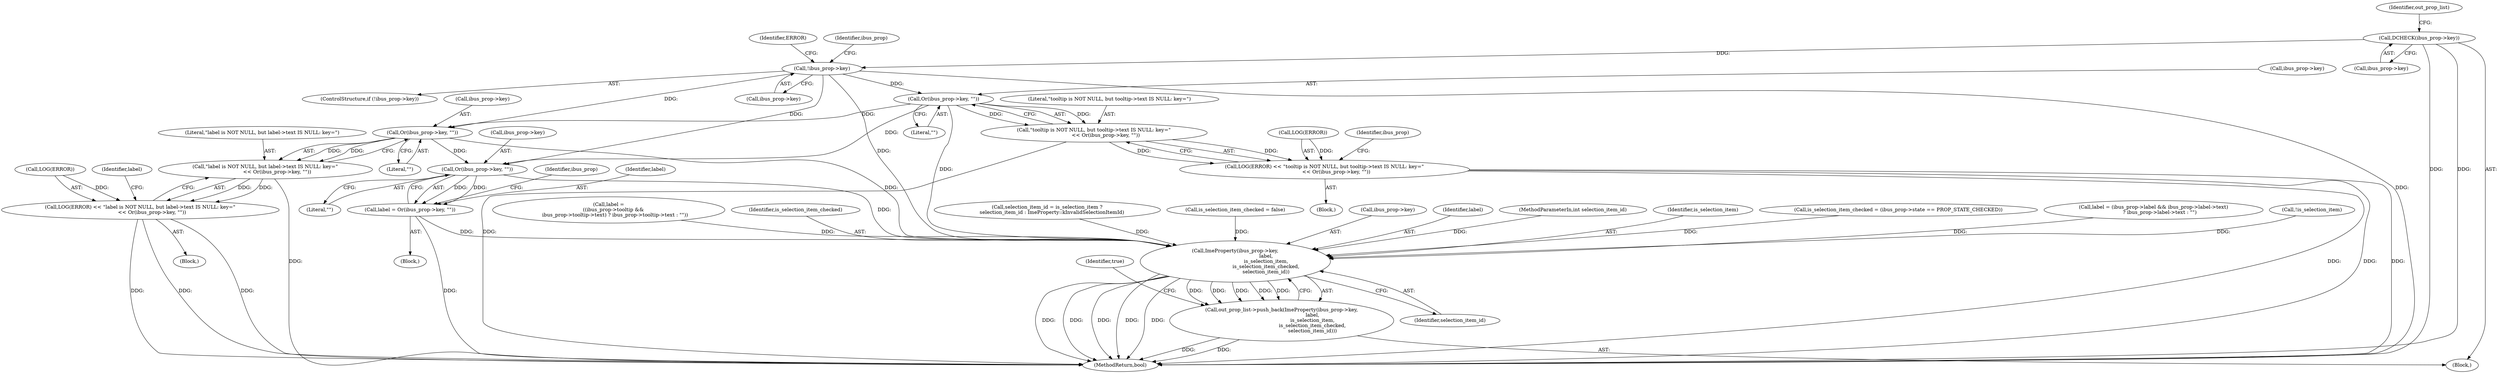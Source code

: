 digraph "0_Chrome_dc7b094a338c6c521f918f478e993f0f74bbea0d_55@pointer" {
"1000107" [label="(Call,DCHECK(ibus_prop->key))"];
"1000224" [label="(Call,!ibus_prop->key)"];
"1000250" [label="(Call,Or(ibus_prop->key, \"\"))"];
"1000248" [label="(Call,\"tooltip is NOT NULL, but tooltip->text IS NULL: key=\"\n               << Or(ibus_prop->key, \"\"))"];
"1000245" [label="(Call,LOG(ERROR) << \"tooltip is NOT NULL, but tooltip->text IS NULL: key=\"\n               << Or(ibus_prop->key, \"\"))"];
"1000272" [label="(Call,Or(ibus_prop->key, \"\"))"];
"1000270" [label="(Call,\"label is NOT NULL, but label->text IS NULL: key=\"\n               << Or(ibus_prop->key, \"\"))"];
"1000267" [label="(Call,LOG(ERROR) << \"label is NOT NULL, but label->text IS NULL: key=\"\n               << Or(ibus_prop->key, \"\"))"];
"1000322" [label="(Call,Or(ibus_prop->key, \"\"))"];
"1000320" [label="(Call,label = Or(ibus_prop->key, \"\"))"];
"1000328" [label="(Call,ImeProperty(ibus_prop->key,\n                                       label,\n                                       is_selection_item,\n                                       is_selection_item_checked,\n                                       selection_item_id))"];
"1000327" [label="(Call,out_prop_list->push_back(ImeProperty(ibus_prop->key,\n                                       label,\n                                       is_selection_item,\n                                       is_selection_item_checked,\n                                       selection_item_id)))"];
"1000320" [label="(Call,label = Or(ibus_prop->key, \"\"))"];
"1000112" [label="(Identifier,out_prop_list)"];
"1000104" [label="(Block,)"];
"1000251" [label="(Call,ibus_prop->key)"];
"1000216" [label="(Call,is_selection_item_checked = (ibus_prop->state == PROP_STATE_CHECKED))"];
"1000299" [label="(Call,label = (ibus_prop->label && ibus_prop->label->text)\n        ? ibus_prop->label->text : \"\")"];
"1000267" [label="(Call,LOG(ERROR) << \"label is NOT NULL, but label->text IS NULL: key=\"\n               << Or(ibus_prop->key, \"\"))"];
"1000200" [label="(Call,!is_selection_item)"];
"1000108" [label="(Call,ibus_prop->key)"];
"1000337" [label="(Identifier,true)"];
"1000273" [label="(Call,ibus_prop->key)"];
"1000266" [label="(Block,)"];
"1000276" [label="(Literal,\"\")"];
"1000278" [label="(Call,label =\n      ((ibus_prop->tooltip &&\n        ibus_prop->tooltip->text) ? ibus_prop->tooltip->text : \"\"))"];
"1000272" [label="(Call,Or(ibus_prop->key, \"\"))"];
"1000258" [label="(Identifier,ibus_prop)"];
"1000224" [label="(Call,!ibus_prop->key)"];
"1000334" [label="(Identifier,is_selection_item_checked)"];
"1000323" [label="(Call,ibus_prop->key)"];
"1000249" [label="(Literal,\"tooltip is NOT NULL, but tooltip->text IS NULL: key=\")"];
"1000174" [label="(Call,selection_item_id = is_selection_item ?\n      selection_item_id : ImeProperty::kInvalidSelectionItemId)"];
"1000327" [label="(Call,out_prop_list->push_back(ImeProperty(ibus_prop->key,\n                                       label,\n                                       is_selection_item,\n                                       is_selection_item_checked,\n                                       selection_item_id)))"];
"1000250" [label="(Call,Or(ibus_prop->key, \"\"))"];
"1000231" [label="(Identifier,ERROR)"];
"1000330" [label="(Identifier,ibus_prop)"];
"1000338" [label="(MethodReturn,bool)"];
"1000254" [label="(Literal,\"\")"];
"1000270" [label="(Call,\"label is NOT NULL, but label->text IS NULL: key=\"\n               << Or(ibus_prop->key, \"\"))"];
"1000246" [label="(Call,LOG(ERROR))"];
"1000245" [label="(Call,LOG(ERROR) << \"tooltip is NOT NULL, but tooltip->text IS NULL: key=\"\n               << Or(ibus_prop->key, \"\"))"];
"1000271" [label="(Literal,\"label is NOT NULL, but label->text IS NULL: key=\")"];
"1000328" [label="(Call,ImeProperty(ibus_prop->key,\n                                       label,\n                                       is_selection_item,\n                                       is_selection_item_checked,\n                                       selection_item_id))"];
"1000181" [label="(Call,is_selection_item_checked = false)"];
"1000329" [label="(Call,ibus_prop->key)"];
"1000244" [label="(Block,)"];
"1000225" [label="(Call,ibus_prop->key)"];
"1000335" [label="(Identifier,selection_item_id)"];
"1000223" [label="(ControlStructure,if (!ibus_prop->key))"];
"1000332" [label="(Identifier,label)"];
"1000322" [label="(Call,Or(ibus_prop->key, \"\"))"];
"1000279" [label="(Identifier,label)"];
"1000102" [label="(MethodParameterIn,int selection_item_id)"];
"1000321" [label="(Identifier,label)"];
"1000236" [label="(Identifier,ibus_prop)"];
"1000333" [label="(Identifier,is_selection_item)"];
"1000107" [label="(Call,DCHECK(ibus_prop->key))"];
"1000268" [label="(Call,LOG(ERROR))"];
"1000319" [label="(Block,)"];
"1000248" [label="(Call,\"tooltip is NOT NULL, but tooltip->text IS NULL: key=\"\n               << Or(ibus_prop->key, \"\"))"];
"1000326" [label="(Literal,\"\")"];
"1000107" -> "1000104"  [label="AST: "];
"1000107" -> "1000108"  [label="CFG: "];
"1000108" -> "1000107"  [label="AST: "];
"1000112" -> "1000107"  [label="CFG: "];
"1000107" -> "1000338"  [label="DDG: "];
"1000107" -> "1000338"  [label="DDG: "];
"1000107" -> "1000224"  [label="DDG: "];
"1000224" -> "1000223"  [label="AST: "];
"1000224" -> "1000225"  [label="CFG: "];
"1000225" -> "1000224"  [label="AST: "];
"1000231" -> "1000224"  [label="CFG: "];
"1000236" -> "1000224"  [label="CFG: "];
"1000224" -> "1000338"  [label="DDG: "];
"1000224" -> "1000250"  [label="DDG: "];
"1000224" -> "1000272"  [label="DDG: "];
"1000224" -> "1000322"  [label="DDG: "];
"1000224" -> "1000328"  [label="DDG: "];
"1000250" -> "1000248"  [label="AST: "];
"1000250" -> "1000254"  [label="CFG: "];
"1000251" -> "1000250"  [label="AST: "];
"1000254" -> "1000250"  [label="AST: "];
"1000248" -> "1000250"  [label="CFG: "];
"1000250" -> "1000248"  [label="DDG: "];
"1000250" -> "1000248"  [label="DDG: "];
"1000250" -> "1000272"  [label="DDG: "];
"1000250" -> "1000322"  [label="DDG: "];
"1000250" -> "1000328"  [label="DDG: "];
"1000248" -> "1000245"  [label="AST: "];
"1000249" -> "1000248"  [label="AST: "];
"1000245" -> "1000248"  [label="CFG: "];
"1000248" -> "1000338"  [label="DDG: "];
"1000248" -> "1000245"  [label="DDG: "];
"1000248" -> "1000245"  [label="DDG: "];
"1000245" -> "1000244"  [label="AST: "];
"1000246" -> "1000245"  [label="AST: "];
"1000258" -> "1000245"  [label="CFG: "];
"1000245" -> "1000338"  [label="DDG: "];
"1000245" -> "1000338"  [label="DDG: "];
"1000245" -> "1000338"  [label="DDG: "];
"1000246" -> "1000245"  [label="DDG: "];
"1000272" -> "1000270"  [label="AST: "];
"1000272" -> "1000276"  [label="CFG: "];
"1000273" -> "1000272"  [label="AST: "];
"1000276" -> "1000272"  [label="AST: "];
"1000270" -> "1000272"  [label="CFG: "];
"1000272" -> "1000270"  [label="DDG: "];
"1000272" -> "1000270"  [label="DDG: "];
"1000272" -> "1000322"  [label="DDG: "];
"1000272" -> "1000328"  [label="DDG: "];
"1000270" -> "1000267"  [label="AST: "];
"1000271" -> "1000270"  [label="AST: "];
"1000267" -> "1000270"  [label="CFG: "];
"1000270" -> "1000338"  [label="DDG: "];
"1000270" -> "1000267"  [label="DDG: "];
"1000270" -> "1000267"  [label="DDG: "];
"1000267" -> "1000266"  [label="AST: "];
"1000268" -> "1000267"  [label="AST: "];
"1000279" -> "1000267"  [label="CFG: "];
"1000267" -> "1000338"  [label="DDG: "];
"1000267" -> "1000338"  [label="DDG: "];
"1000267" -> "1000338"  [label="DDG: "];
"1000268" -> "1000267"  [label="DDG: "];
"1000322" -> "1000320"  [label="AST: "];
"1000322" -> "1000326"  [label="CFG: "];
"1000323" -> "1000322"  [label="AST: "];
"1000326" -> "1000322"  [label="AST: "];
"1000320" -> "1000322"  [label="CFG: "];
"1000322" -> "1000320"  [label="DDG: "];
"1000322" -> "1000320"  [label="DDG: "];
"1000322" -> "1000328"  [label="DDG: "];
"1000320" -> "1000319"  [label="AST: "];
"1000321" -> "1000320"  [label="AST: "];
"1000330" -> "1000320"  [label="CFG: "];
"1000320" -> "1000338"  [label="DDG: "];
"1000320" -> "1000328"  [label="DDG: "];
"1000328" -> "1000327"  [label="AST: "];
"1000328" -> "1000335"  [label="CFG: "];
"1000329" -> "1000328"  [label="AST: "];
"1000332" -> "1000328"  [label="AST: "];
"1000333" -> "1000328"  [label="AST: "];
"1000334" -> "1000328"  [label="AST: "];
"1000335" -> "1000328"  [label="AST: "];
"1000327" -> "1000328"  [label="CFG: "];
"1000328" -> "1000338"  [label="DDG: "];
"1000328" -> "1000338"  [label="DDG: "];
"1000328" -> "1000338"  [label="DDG: "];
"1000328" -> "1000338"  [label="DDG: "];
"1000328" -> "1000338"  [label="DDG: "];
"1000328" -> "1000327"  [label="DDG: "];
"1000328" -> "1000327"  [label="DDG: "];
"1000328" -> "1000327"  [label="DDG: "];
"1000328" -> "1000327"  [label="DDG: "];
"1000328" -> "1000327"  [label="DDG: "];
"1000299" -> "1000328"  [label="DDG: "];
"1000278" -> "1000328"  [label="DDG: "];
"1000200" -> "1000328"  [label="DDG: "];
"1000181" -> "1000328"  [label="DDG: "];
"1000216" -> "1000328"  [label="DDG: "];
"1000174" -> "1000328"  [label="DDG: "];
"1000102" -> "1000328"  [label="DDG: "];
"1000327" -> "1000104"  [label="AST: "];
"1000337" -> "1000327"  [label="CFG: "];
"1000327" -> "1000338"  [label="DDG: "];
"1000327" -> "1000338"  [label="DDG: "];
}
